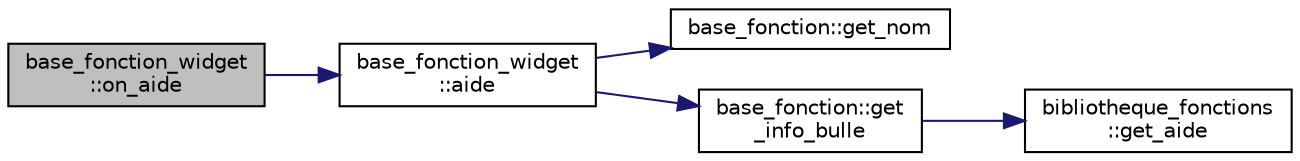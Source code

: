 digraph "base_fonction_widget::on_aide"
{
  edge [fontname="Helvetica",fontsize="10",labelfontname="Helvetica",labelfontsize="10"];
  node [fontname="Helvetica",fontsize="10",shape=record];
  rankdir="LR";
  Node150 [label="base_fonction_widget\l::on_aide",height=0.2,width=0.4,color="black", fillcolor="grey75", style="filled", fontcolor="black"];
  Node150 -> Node151 [color="midnightblue",fontsize="10",style="solid",fontname="Helvetica"];
  Node151 [label="base_fonction_widget\l::aide",height=0.2,width=0.4,color="black", fillcolor="white", style="filled",URL="$classbase__fonction__widget.html#ab743a655c281ef042772378c76c2de82"];
  Node151 -> Node152 [color="midnightblue",fontsize="10",style="solid",fontname="Helvetica"];
  Node152 [label="base_fonction::get_nom",height=0.2,width=0.4,color="black", fillcolor="white", style="filled",URL="$classbase__fonction.html#aa184addbc0e71b3fd255b2f0b9e7c99e",tooltip="Retourne le nom de la fonction. "];
  Node151 -> Node153 [color="midnightblue",fontsize="10",style="solid",fontname="Helvetica"];
  Node153 [label="base_fonction::get\l_info_bulle",height=0.2,width=0.4,color="black", fillcolor="white", style="filled",URL="$classbase__fonction.html#a3164fc49ae9d3f7b9902745014036751",tooltip="Méthode d&#39;accès à l&#39;info bulle. "];
  Node153 -> Node154 [color="midnightblue",fontsize="10",style="solid",fontname="Helvetica"];
  Node154 [label="bibliotheque_fonctions\l::get_aide",height=0.2,width=0.4,color="black", fillcolor="white", style="filled",URL="$classbibliotheque__fonctions.html#af09bab02cd189c76012784c77f336a90"];
}
